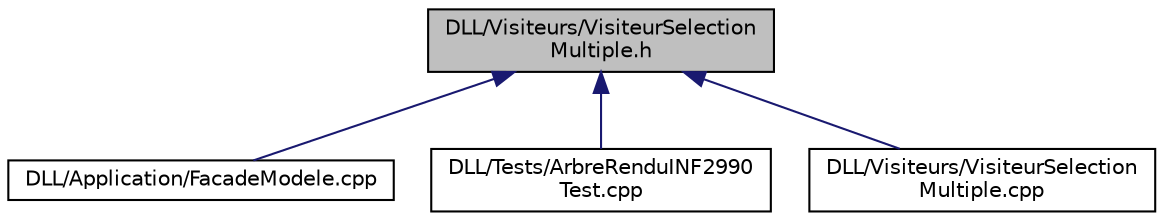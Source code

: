 digraph "DLL/Visiteurs/VisiteurSelectionMultiple.h"
{
  edge [fontname="Helvetica",fontsize="10",labelfontname="Helvetica",labelfontsize="10"];
  node [fontname="Helvetica",fontsize="10",shape=record];
  Node1 [label="DLL/Visiteurs/VisiteurSelection\lMultiple.h",height=0.2,width=0.4,color="black", fillcolor="grey75", style="filled", fontcolor="black"];
  Node1 -> Node2 [dir="back",color="midnightblue",fontsize="10",style="solid",fontname="Helvetica"];
  Node2 [label="DLL/Application/FacadeModele.cpp",height=0.2,width=0.4,color="black", fillcolor="white", style="filled",URL="$d7/d09/_facade_modele_8cpp.html"];
  Node1 -> Node3 [dir="back",color="midnightblue",fontsize="10",style="solid",fontname="Helvetica"];
  Node3 [label="DLL/Tests/ArbreRenduINF2990\lTest.cpp",height=0.2,width=0.4,color="black", fillcolor="white", style="filled",URL="$dd/dbf/_arbre_rendu_i_n_f2990_test_8cpp.html"];
  Node1 -> Node4 [dir="back",color="midnightblue",fontsize="10",style="solid",fontname="Helvetica"];
  Node4 [label="DLL/Visiteurs/VisiteurSelection\lMultiple.cpp",height=0.2,width=0.4,color="black", fillcolor="white", style="filled",URL="$df/dd7/_visiteur_selection_multiple_8cpp.html"];
}
